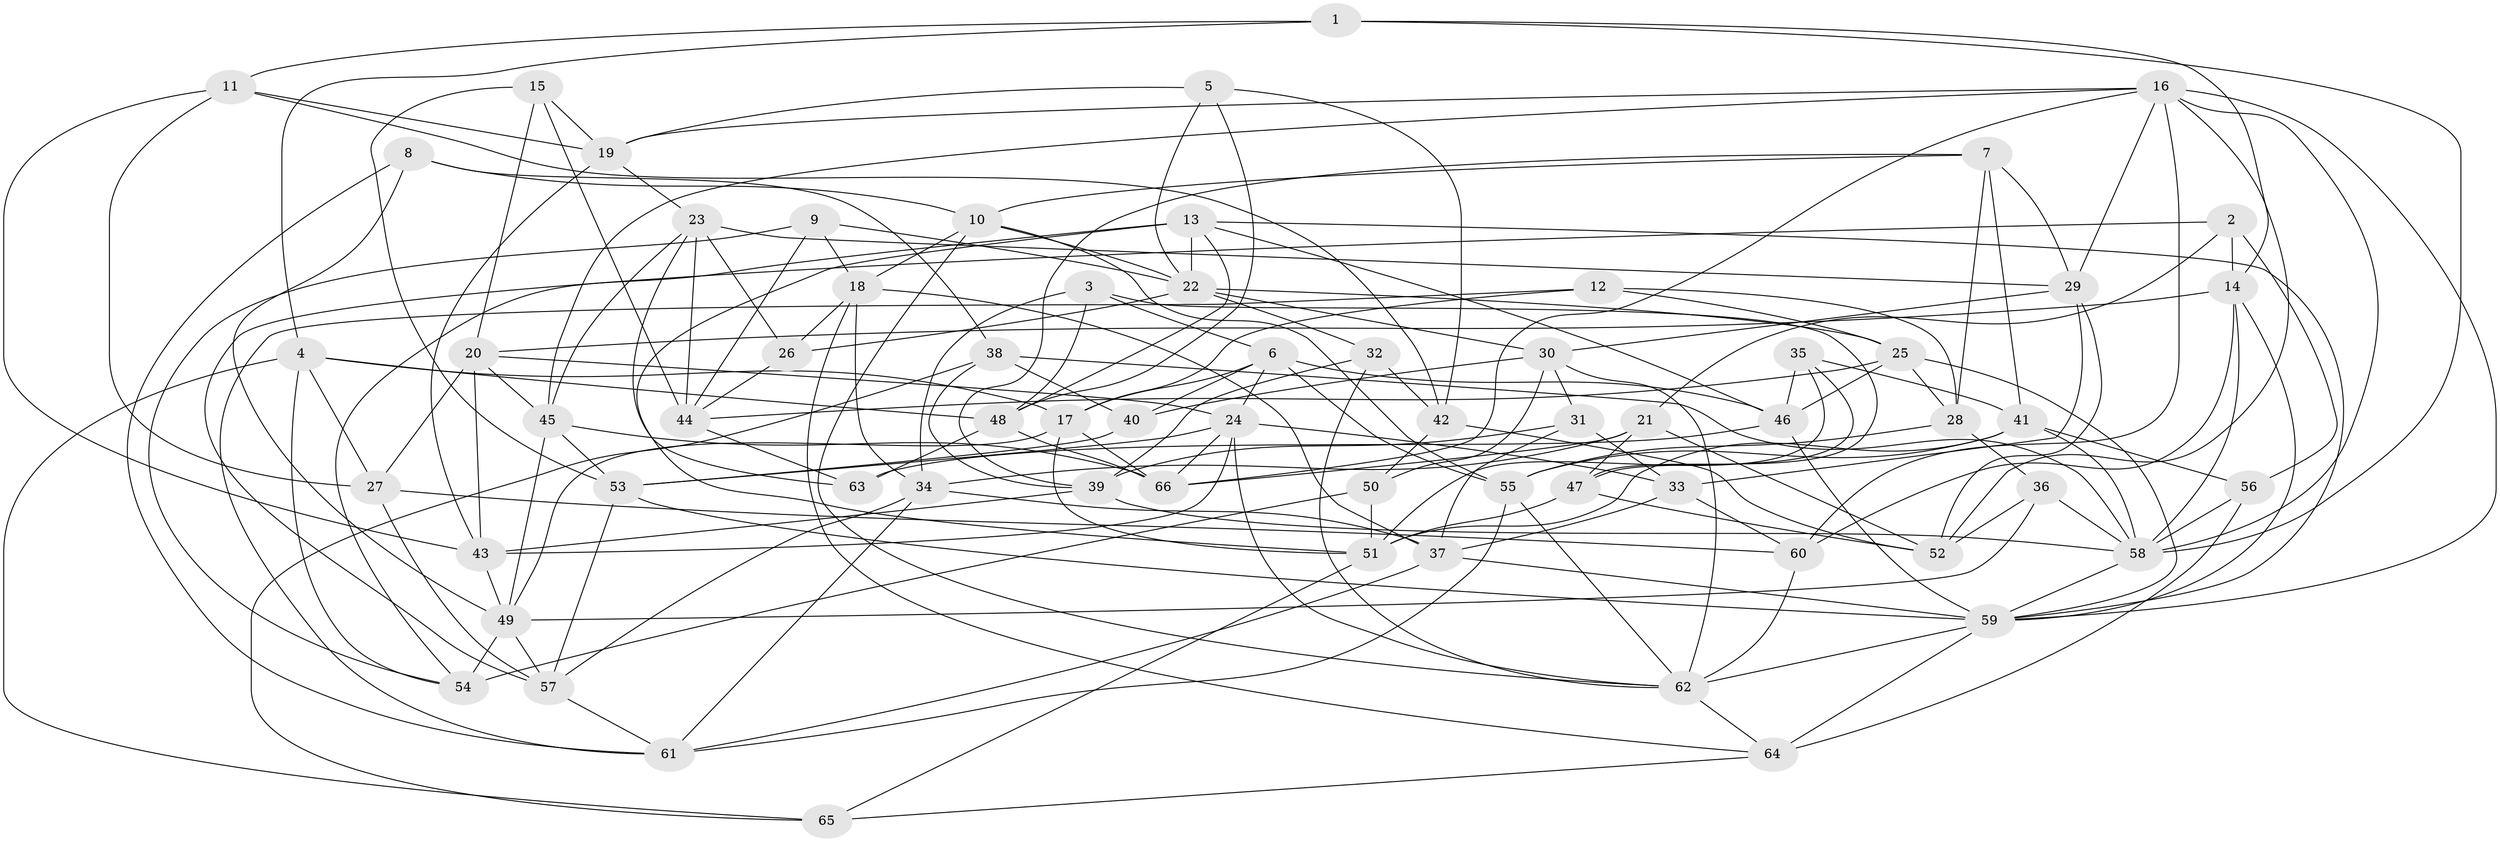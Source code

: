 // original degree distribution, {4: 1.0}
// Generated by graph-tools (version 1.1) at 2025/02/03/09/25 03:02:58]
// undirected, 66 vertices, 182 edges
graph export_dot {
graph [start="1"]
  node [color=gray90,style=filled];
  1;
  2;
  3;
  4;
  5;
  6;
  7;
  8;
  9;
  10;
  11;
  12;
  13;
  14;
  15;
  16;
  17;
  18;
  19;
  20;
  21;
  22;
  23;
  24;
  25;
  26;
  27;
  28;
  29;
  30;
  31;
  32;
  33;
  34;
  35;
  36;
  37;
  38;
  39;
  40;
  41;
  42;
  43;
  44;
  45;
  46;
  47;
  48;
  49;
  50;
  51;
  52;
  53;
  54;
  55;
  56;
  57;
  58;
  59;
  60;
  61;
  62;
  63;
  64;
  65;
  66;
  1 -- 4 [weight=1.0];
  1 -- 11 [weight=1.0];
  1 -- 14 [weight=1.0];
  1 -- 58 [weight=1.0];
  2 -- 14 [weight=1.0];
  2 -- 21 [weight=1.0];
  2 -- 56 [weight=1.0];
  2 -- 57 [weight=1.0];
  3 -- 6 [weight=1.0];
  3 -- 34 [weight=1.0];
  3 -- 47 [weight=1.0];
  3 -- 48 [weight=1.0];
  4 -- 17 [weight=1.0];
  4 -- 27 [weight=1.0];
  4 -- 48 [weight=1.0];
  4 -- 54 [weight=1.0];
  4 -- 65 [weight=1.0];
  5 -- 19 [weight=1.0];
  5 -- 22 [weight=1.0];
  5 -- 42 [weight=1.0];
  5 -- 48 [weight=1.0];
  6 -- 17 [weight=1.0];
  6 -- 24 [weight=1.0];
  6 -- 40 [weight=1.0];
  6 -- 46 [weight=1.0];
  6 -- 55 [weight=1.0];
  7 -- 10 [weight=1.0];
  7 -- 28 [weight=2.0];
  7 -- 29 [weight=1.0];
  7 -- 39 [weight=1.0];
  7 -- 41 [weight=1.0];
  8 -- 10 [weight=1.0];
  8 -- 38 [weight=1.0];
  8 -- 49 [weight=1.0];
  8 -- 61 [weight=1.0];
  9 -- 18 [weight=1.0];
  9 -- 22 [weight=1.0];
  9 -- 44 [weight=1.0];
  9 -- 54 [weight=1.0];
  10 -- 18 [weight=1.0];
  10 -- 22 [weight=1.0];
  10 -- 55 [weight=1.0];
  10 -- 62 [weight=1.0];
  11 -- 19 [weight=1.0];
  11 -- 27 [weight=1.0];
  11 -- 42 [weight=2.0];
  11 -- 43 [weight=1.0];
  12 -- 17 [weight=1.0];
  12 -- 25 [weight=1.0];
  12 -- 28 [weight=1.0];
  12 -- 61 [weight=1.0];
  13 -- 22 [weight=1.0];
  13 -- 46 [weight=1.0];
  13 -- 48 [weight=1.0];
  13 -- 51 [weight=1.0];
  13 -- 54 [weight=1.0];
  13 -- 59 [weight=1.0];
  14 -- 20 [weight=1.0];
  14 -- 58 [weight=1.0];
  14 -- 59 [weight=1.0];
  14 -- 60 [weight=1.0];
  15 -- 19 [weight=1.0];
  15 -- 20 [weight=1.0];
  15 -- 44 [weight=1.0];
  15 -- 53 [weight=1.0];
  16 -- 19 [weight=1.0];
  16 -- 29 [weight=1.0];
  16 -- 45 [weight=1.0];
  16 -- 52 [weight=1.0];
  16 -- 58 [weight=1.0];
  16 -- 59 [weight=1.0];
  16 -- 60 [weight=1.0];
  16 -- 66 [weight=1.0];
  17 -- 49 [weight=1.0];
  17 -- 51 [weight=1.0];
  17 -- 66 [weight=1.0];
  18 -- 26 [weight=1.0];
  18 -- 34 [weight=1.0];
  18 -- 37 [weight=1.0];
  18 -- 64 [weight=1.0];
  19 -- 23 [weight=1.0];
  19 -- 43 [weight=1.0];
  20 -- 24 [weight=1.0];
  20 -- 27 [weight=1.0];
  20 -- 43 [weight=1.0];
  20 -- 45 [weight=1.0];
  21 -- 34 [weight=1.0];
  21 -- 47 [weight=2.0];
  21 -- 52 [weight=1.0];
  21 -- 66 [weight=1.0];
  22 -- 25 [weight=1.0];
  22 -- 26 [weight=1.0];
  22 -- 30 [weight=1.0];
  22 -- 32 [weight=1.0];
  23 -- 26 [weight=1.0];
  23 -- 29 [weight=1.0];
  23 -- 44 [weight=1.0];
  23 -- 45 [weight=1.0];
  23 -- 63 [weight=1.0];
  24 -- 33 [weight=2.0];
  24 -- 43 [weight=1.0];
  24 -- 53 [weight=1.0];
  24 -- 62 [weight=1.0];
  24 -- 66 [weight=1.0];
  25 -- 28 [weight=1.0];
  25 -- 44 [weight=1.0];
  25 -- 46 [weight=1.0];
  25 -- 59 [weight=1.0];
  26 -- 44 [weight=1.0];
  27 -- 57 [weight=1.0];
  27 -- 60 [weight=2.0];
  28 -- 36 [weight=1.0];
  28 -- 55 [weight=1.0];
  29 -- 30 [weight=1.0];
  29 -- 33 [weight=1.0];
  29 -- 52 [weight=1.0];
  30 -- 31 [weight=1.0];
  30 -- 40 [weight=1.0];
  30 -- 50 [weight=1.0];
  30 -- 62 [weight=1.0];
  31 -- 33 [weight=1.0];
  31 -- 37 [weight=1.0];
  31 -- 39 [weight=1.0];
  32 -- 39 [weight=1.0];
  32 -- 42 [weight=1.0];
  32 -- 62 [weight=1.0];
  33 -- 37 [weight=1.0];
  33 -- 60 [weight=1.0];
  34 -- 37 [weight=1.0];
  34 -- 57 [weight=1.0];
  34 -- 61 [weight=1.0];
  35 -- 41 [weight=1.0];
  35 -- 46 [weight=1.0];
  35 -- 47 [weight=1.0];
  35 -- 51 [weight=1.0];
  36 -- 49 [weight=1.0];
  36 -- 52 [weight=1.0];
  36 -- 58 [weight=1.0];
  37 -- 59 [weight=1.0];
  37 -- 61 [weight=1.0];
  38 -- 39 [weight=1.0];
  38 -- 40 [weight=1.0];
  38 -- 58 [weight=1.0];
  38 -- 65 [weight=2.0];
  39 -- 43 [weight=1.0];
  39 -- 58 [weight=1.0];
  40 -- 53 [weight=1.0];
  41 -- 51 [weight=1.0];
  41 -- 55 [weight=1.0];
  41 -- 56 [weight=1.0];
  41 -- 58 [weight=1.0];
  42 -- 50 [weight=1.0];
  42 -- 52 [weight=1.0];
  43 -- 49 [weight=1.0];
  44 -- 63 [weight=1.0];
  45 -- 49 [weight=1.0];
  45 -- 53 [weight=1.0];
  45 -- 66 [weight=1.0];
  46 -- 59 [weight=1.0];
  46 -- 63 [weight=1.0];
  47 -- 51 [weight=1.0];
  47 -- 52 [weight=1.0];
  48 -- 63 [weight=1.0];
  48 -- 66 [weight=1.0];
  49 -- 54 [weight=2.0];
  49 -- 57 [weight=1.0];
  50 -- 51 [weight=1.0];
  50 -- 54 [weight=1.0];
  51 -- 65 [weight=2.0];
  53 -- 57 [weight=1.0];
  53 -- 59 [weight=1.0];
  55 -- 61 [weight=1.0];
  55 -- 62 [weight=1.0];
  56 -- 58 [weight=2.0];
  56 -- 64 [weight=2.0];
  57 -- 61 [weight=1.0];
  58 -- 59 [weight=1.0];
  59 -- 62 [weight=1.0];
  59 -- 64 [weight=1.0];
  60 -- 62 [weight=1.0];
  62 -- 64 [weight=1.0];
  64 -- 65 [weight=1.0];
}
